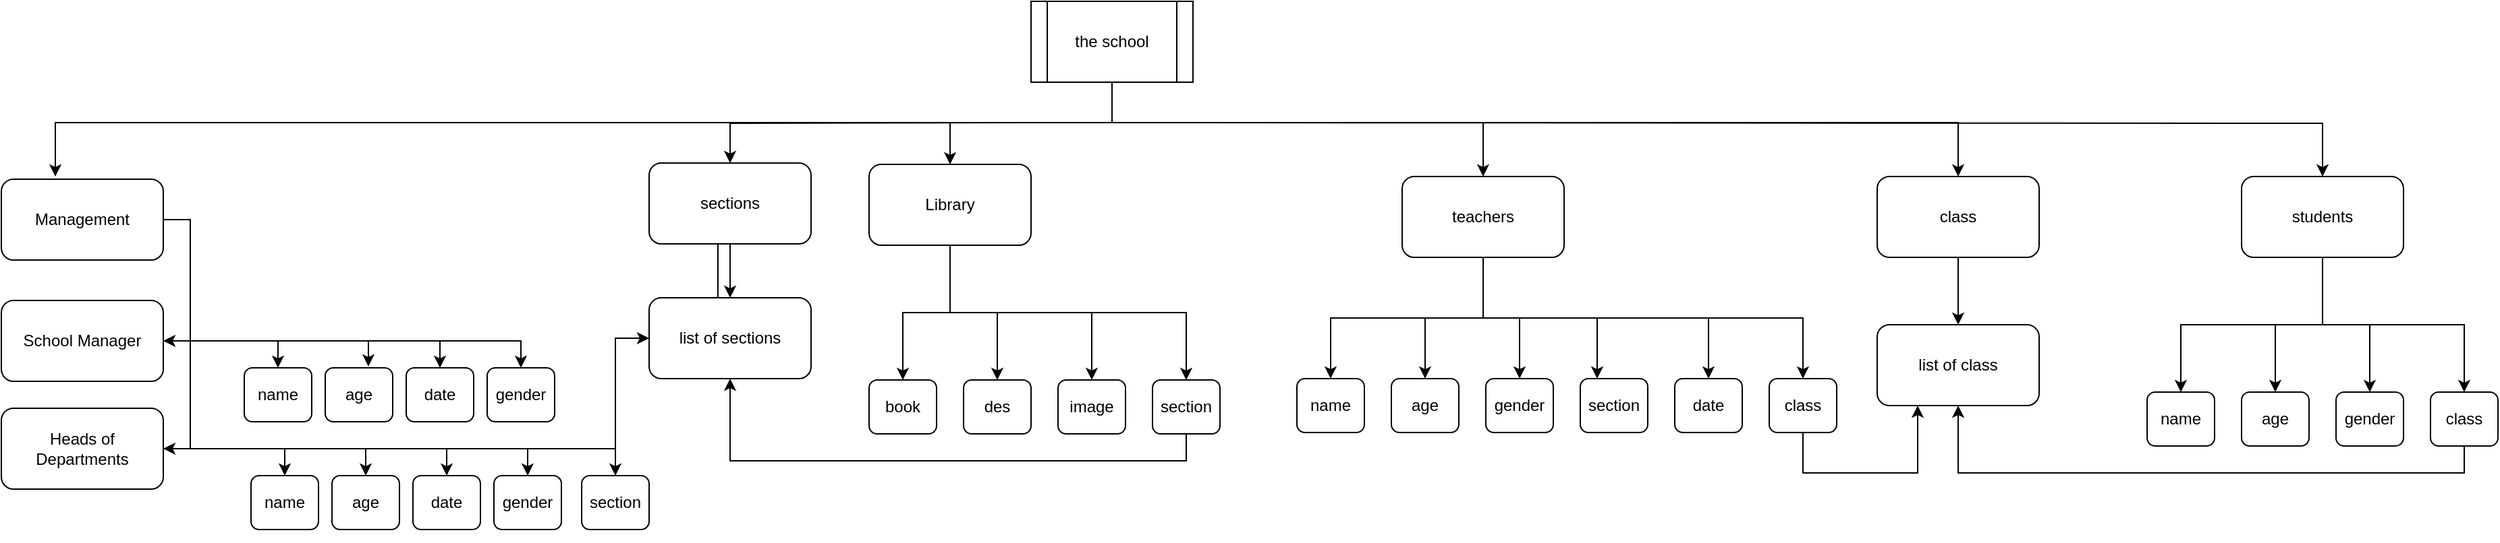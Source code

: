 <mxfile version="15.8.7" type="device"><diagram id="hqfYYnPXcLEBQR0tF_Qt" name="Page-1"><mxGraphModel dx="1871" dy="651" grid="1" gridSize="10" guides="1" tooltips="1" connect="1" arrows="1" fold="1" page="1" pageScale="1" pageWidth="850" pageHeight="1100" math="0" shadow="0"><root><mxCell id="0"/><mxCell id="1" parent="0"/><mxCell id="2KvUcZXfZ-KbMYufL7gM-7" style="edgeStyle=orthogonalEdgeStyle;rounded=0;orthogonalLoop=1;jettySize=auto;html=1;exitX=0.5;exitY=1;exitDx=0;exitDy=0;" parent="1" source="2KvUcZXfZ-KbMYufL7gM-1" edge="1"><mxGeometry relative="1" as="geometry"><Array as="points"><mxPoint x="443" y="120"/><mxPoint x="-340" y="120"/><mxPoint x="-340" y="150"/></Array><mxPoint x="-340" y="160" as="targetPoint"/></mxGeometry></mxCell><mxCell id="2KvUcZXfZ-KbMYufL7gM-8" style="edgeStyle=orthogonalEdgeStyle;rounded=0;orthogonalLoop=1;jettySize=auto;html=1;exitX=0.5;exitY=1;exitDx=0;exitDy=0;entryX=0.5;entryY=0;entryDx=0;entryDy=0;" parent="1" source="2KvUcZXfZ-KbMYufL7gM-1" target="2KvUcZXfZ-KbMYufL7gM-3" edge="1"><mxGeometry relative="1" as="geometry"><Array as="points"><mxPoint x="440" y="120"/><mxPoint x="380" y="120"/></Array></mxGeometry></mxCell><mxCell id="iTKp4CmyZ3IxpsDYZS0z-111" style="edgeStyle=orthogonalEdgeStyle;rounded=0;orthogonalLoop=1;jettySize=auto;html=1;entryX=0.5;entryY=0;entryDx=0;entryDy=0;" edge="1" parent="1" target="iTKp4CmyZ3IxpsDYZS0z-1"><mxGeometry relative="1" as="geometry"><mxPoint x="380" y="120" as="sourcePoint"/></mxGeometry></mxCell><mxCell id="iTKp4CmyZ3IxpsDYZS0z-128" style="edgeStyle=orthogonalEdgeStyle;rounded=0;orthogonalLoop=1;jettySize=auto;html=1;" edge="1" parent="1" source="2KvUcZXfZ-KbMYufL7gM-1" target="2KvUcZXfZ-KbMYufL7gM-4"><mxGeometry relative="1" as="geometry"><Array as="points"><mxPoint x="443" y="120"/><mxPoint x="718" y="120"/></Array></mxGeometry></mxCell><mxCell id="iTKp4CmyZ3IxpsDYZS0z-154" style="edgeStyle=orthogonalEdgeStyle;rounded=0;orthogonalLoop=1;jettySize=auto;html=1;entryX=0.5;entryY=0;entryDx=0;entryDy=0;exitX=0.5;exitY=1;exitDx=0;exitDy=0;" edge="1" parent="1" source="2KvUcZXfZ-KbMYufL7gM-1" target="iTKp4CmyZ3IxpsDYZS0z-137"><mxGeometry relative="1" as="geometry"><Array as="points"><mxPoint x="443" y="120"/><mxPoint x="1070" y="120"/></Array></mxGeometry></mxCell><mxCell id="iTKp4CmyZ3IxpsDYZS0z-155" style="edgeStyle=orthogonalEdgeStyle;rounded=0;orthogonalLoop=1;jettySize=auto;html=1;entryX=0.5;entryY=0;entryDx=0;entryDy=0;" edge="1" parent="1" target="2KvUcZXfZ-KbMYufL7gM-5"><mxGeometry relative="1" as="geometry"><mxPoint x="443" y="120" as="sourcePoint"/></mxGeometry></mxCell><mxCell id="2KvUcZXfZ-KbMYufL7gM-1" value="the school" style="shape=process;whiteSpace=wrap;html=1;backgroundOutline=1;" parent="1" vertex="1"><mxGeometry x="383" y="30" width="120" height="60" as="geometry"/></mxCell><mxCell id="iTKp4CmyZ3IxpsDYZS0z-3" style="edgeStyle=orthogonalEdgeStyle;rounded=0;orthogonalLoop=1;jettySize=auto;html=1;exitX=1;exitY=0.5;exitDx=0;exitDy=0;entryX=1;entryY=0.5;entryDx=0;entryDy=0;" edge="1" parent="1" target="iTKp4CmyZ3IxpsDYZS0z-4"><mxGeometry relative="1" as="geometry"><mxPoint x="150" y="300" as="targetPoint"/><mxPoint x="130" y="190" as="sourcePoint"/></mxGeometry></mxCell><mxCell id="iTKp4CmyZ3IxpsDYZS0z-9" style="edgeStyle=orthogonalEdgeStyle;rounded=0;orthogonalLoop=1;jettySize=auto;html=1;exitX=1;exitY=0.5;exitDx=0;exitDy=0;entryX=1;entryY=0.5;entryDx=0;entryDy=0;" edge="1" parent="1" target="iTKp4CmyZ3IxpsDYZS0z-5"><mxGeometry relative="1" as="geometry"><mxPoint x="130" y="190" as="sourcePoint"/></mxGeometry></mxCell><mxCell id="iTKp4CmyZ3IxpsDYZS0z-21" style="edgeStyle=orthogonalEdgeStyle;rounded=0;orthogonalLoop=1;jettySize=auto;html=1;exitX=1;exitY=0.5;exitDx=0;exitDy=0;" edge="1" parent="1" target="iTKp4CmyZ3IxpsDYZS0z-4"><mxGeometry relative="1" as="geometry"><mxPoint x="130" y="190" as="sourcePoint"/></mxGeometry></mxCell><mxCell id="iTKp4CmyZ3IxpsDYZS0z-131" style="edgeStyle=orthogonalEdgeStyle;rounded=0;orthogonalLoop=1;jettySize=auto;html=1;exitX=0.5;exitY=1;exitDx=0;exitDy=0;entryX=0.5;entryY=0;entryDx=0;entryDy=0;" edge="1" parent="1" source="2KvUcZXfZ-KbMYufL7gM-4" target="iTKp4CmyZ3IxpsDYZS0z-106"><mxGeometry relative="1" as="geometry"/></mxCell><mxCell id="iTKp4CmyZ3IxpsDYZS0z-132" style="edgeStyle=orthogonalEdgeStyle;rounded=0;orthogonalLoop=1;jettySize=auto;html=1;entryX=0.5;entryY=0;entryDx=0;entryDy=0;" edge="1" parent="1" source="2KvUcZXfZ-KbMYufL7gM-4" target="iTKp4CmyZ3IxpsDYZS0z-107"><mxGeometry relative="1" as="geometry"/></mxCell><mxCell id="iTKp4CmyZ3IxpsDYZS0z-133" style="edgeStyle=orthogonalEdgeStyle;rounded=0;orthogonalLoop=1;jettySize=auto;html=1;entryX=0.5;entryY=0;entryDx=0;entryDy=0;" edge="1" parent="1" source="2KvUcZXfZ-KbMYufL7gM-4" target="iTKp4CmyZ3IxpsDYZS0z-129"><mxGeometry relative="1" as="geometry"/></mxCell><mxCell id="iTKp4CmyZ3IxpsDYZS0z-134" style="edgeStyle=orthogonalEdgeStyle;rounded=0;orthogonalLoop=1;jettySize=auto;html=1;entryX=0.25;entryY=0;entryDx=0;entryDy=0;exitX=0.5;exitY=1;exitDx=0;exitDy=0;" edge="1" parent="1" source="2KvUcZXfZ-KbMYufL7gM-4" target="iTKp4CmyZ3IxpsDYZS0z-109"><mxGeometry relative="1" as="geometry"/></mxCell><mxCell id="iTKp4CmyZ3IxpsDYZS0z-135" style="edgeStyle=orthogonalEdgeStyle;rounded=0;orthogonalLoop=1;jettySize=auto;html=1;entryX=0.5;entryY=0;entryDx=0;entryDy=0;exitX=0.5;exitY=1;exitDx=0;exitDy=0;" edge="1" parent="1" source="2KvUcZXfZ-KbMYufL7gM-4" target="iTKp4CmyZ3IxpsDYZS0z-108"><mxGeometry relative="1" as="geometry"/></mxCell><mxCell id="iTKp4CmyZ3IxpsDYZS0z-136" style="edgeStyle=orthogonalEdgeStyle;rounded=0;orthogonalLoop=1;jettySize=auto;html=1;entryX=0.5;entryY=0;entryDx=0;entryDy=0;exitX=0.5;exitY=1;exitDx=0;exitDy=0;" edge="1" parent="1" source="2KvUcZXfZ-KbMYufL7gM-4" target="iTKp4CmyZ3IxpsDYZS0z-130"><mxGeometry relative="1" as="geometry"/></mxCell><mxCell id="2KvUcZXfZ-KbMYufL7gM-4" value="teachers" style="rounded=1;whiteSpace=wrap;html=1;" parent="1" vertex="1"><mxGeometry x="658" y="160" width="120" height="60" as="geometry"/></mxCell><mxCell id="iTKp4CmyZ3IxpsDYZS0z-149" style="edgeStyle=orthogonalEdgeStyle;rounded=0;orthogonalLoop=1;jettySize=auto;html=1;entryX=0.5;entryY=0;entryDx=0;entryDy=0;exitX=0.5;exitY=1;exitDx=0;exitDy=0;" edge="1" parent="1" source="2KvUcZXfZ-KbMYufL7gM-5" target="iTKp4CmyZ3IxpsDYZS0z-145"><mxGeometry relative="1" as="geometry"/></mxCell><mxCell id="iTKp4CmyZ3IxpsDYZS0z-150" style="edgeStyle=orthogonalEdgeStyle;rounded=0;orthogonalLoop=1;jettySize=auto;html=1;entryX=0.5;entryY=0;entryDx=0;entryDy=0;" edge="1" parent="1" source="2KvUcZXfZ-KbMYufL7gM-5" target="iTKp4CmyZ3IxpsDYZS0z-146"><mxGeometry relative="1" as="geometry"/></mxCell><mxCell id="iTKp4CmyZ3IxpsDYZS0z-151" style="edgeStyle=orthogonalEdgeStyle;rounded=0;orthogonalLoop=1;jettySize=auto;html=1;entryX=0.5;entryY=0;entryDx=0;entryDy=0;" edge="1" parent="1" source="2KvUcZXfZ-KbMYufL7gM-5" target="iTKp4CmyZ3IxpsDYZS0z-148"><mxGeometry relative="1" as="geometry"/></mxCell><mxCell id="iTKp4CmyZ3IxpsDYZS0z-152" style="edgeStyle=orthogonalEdgeStyle;rounded=0;orthogonalLoop=1;jettySize=auto;html=1;entryX=0.5;entryY=0;entryDx=0;entryDy=0;exitX=0.5;exitY=1;exitDx=0;exitDy=0;" edge="1" parent="1" source="2KvUcZXfZ-KbMYufL7gM-5" target="iTKp4CmyZ3IxpsDYZS0z-147"><mxGeometry relative="1" as="geometry"/></mxCell><mxCell id="2KvUcZXfZ-KbMYufL7gM-5" value="students" style="rounded=1;whiteSpace=wrap;html=1;" parent="1" vertex="1"><mxGeometry x="1280" y="160" width="120" height="60" as="geometry"/></mxCell><mxCell id="iTKp4CmyZ3IxpsDYZS0z-27" style="edgeStyle=orthogonalEdgeStyle;rounded=0;orthogonalLoop=1;jettySize=auto;html=1;exitX=1;exitY=0.5;exitDx=0;exitDy=0;entryX=0.25;entryY=0;entryDx=0;entryDy=0;" edge="1" parent="1" target="iTKp4CmyZ3IxpsDYZS0z-22"><mxGeometry relative="1" as="geometry"><mxPoint x="130" y="360" as="sourcePoint"/></mxGeometry></mxCell><mxCell id="iTKp4CmyZ3IxpsDYZS0z-28" style="edgeStyle=orthogonalEdgeStyle;rounded=0;orthogonalLoop=1;jettySize=auto;html=1;exitX=1;exitY=0.5;exitDx=0;exitDy=0;entryX=0.5;entryY=0;entryDx=0;entryDy=0;" edge="1" parent="1" target="iTKp4CmyZ3IxpsDYZS0z-23"><mxGeometry relative="1" as="geometry"><mxPoint x="130" y="360" as="sourcePoint"/></mxGeometry></mxCell><mxCell id="iTKp4CmyZ3IxpsDYZS0z-30" style="edgeStyle=orthogonalEdgeStyle;rounded=0;orthogonalLoop=1;jettySize=auto;html=1;exitX=1;exitY=0.5;exitDx=0;exitDy=0;entryX=0.5;entryY=0;entryDx=0;entryDy=0;" edge="1" parent="1" target="iTKp4CmyZ3IxpsDYZS0z-25"><mxGeometry relative="1" as="geometry"><mxPoint x="130" y="360" as="sourcePoint"/></mxGeometry></mxCell><mxCell id="iTKp4CmyZ3IxpsDYZS0z-52" value="" style="group" vertex="1" connectable="0" parent="1"><mxGeometry x="-380" y="170" width="480" height="260" as="geometry"/></mxCell><mxCell id="iTKp4CmyZ3IxpsDYZS0z-32" style="edgeStyle=orthogonalEdgeStyle;rounded=0;orthogonalLoop=1;jettySize=auto;html=1;exitX=1;exitY=0.5;exitDx=0;exitDy=0;entryX=0.5;entryY=0;entryDx=0;entryDy=0;" edge="1" parent="iTKp4CmyZ3IxpsDYZS0z-52" target="iTKp4CmyZ3IxpsDYZS0z-26"><mxGeometry relative="1" as="geometry"><mxPoint x="510" y="190" as="sourcePoint"/></mxGeometry></mxCell><mxCell id="iTKp4CmyZ3IxpsDYZS0z-49" value="" style="group" vertex="1" connectable="0" parent="iTKp4CmyZ3IxpsDYZS0z-52"><mxGeometry y="-8" width="480" height="260" as="geometry"/></mxCell><mxCell id="iTKp4CmyZ3IxpsDYZS0z-24" value="date" style="rounded=1;whiteSpace=wrap;html=1;" vertex="1" parent="iTKp4CmyZ3IxpsDYZS0z-49"><mxGeometry x="305" y="220" width="50" height="40" as="geometry"/></mxCell><mxCell id="iTKp4CmyZ3IxpsDYZS0z-48" value="" style="group" vertex="1" connectable="0" parent="iTKp4CmyZ3IxpsDYZS0z-49"><mxGeometry width="480" height="260" as="geometry"/></mxCell><mxCell id="iTKp4CmyZ3IxpsDYZS0z-53" style="edgeStyle=orthogonalEdgeStyle;rounded=0;orthogonalLoop=1;jettySize=auto;html=1;exitX=1;exitY=0.5;exitDx=0;exitDy=0;entryX=1;entryY=0.5;entryDx=0;entryDy=0;" edge="1" parent="iTKp4CmyZ3IxpsDYZS0z-48" source="iTKp4CmyZ3IxpsDYZS0z-33" target="iTKp4CmyZ3IxpsDYZS0z-34"><mxGeometry relative="1" as="geometry"/></mxCell><mxCell id="iTKp4CmyZ3IxpsDYZS0z-54" style="edgeStyle=orthogonalEdgeStyle;rounded=0;orthogonalLoop=1;jettySize=auto;html=1;exitX=1;exitY=0.5;exitDx=0;exitDy=0;entryX=1;entryY=0.5;entryDx=0;entryDy=0;" edge="1" parent="iTKp4CmyZ3IxpsDYZS0z-48" source="iTKp4CmyZ3IxpsDYZS0z-33" target="iTKp4CmyZ3IxpsDYZS0z-35"><mxGeometry relative="1" as="geometry"/></mxCell><mxCell id="iTKp4CmyZ3IxpsDYZS0z-33" value="Management" style="rounded=1;whiteSpace=wrap;html=1;" vertex="1" parent="iTKp4CmyZ3IxpsDYZS0z-48"><mxGeometry width="120" height="60" as="geometry"/></mxCell><mxCell id="iTKp4CmyZ3IxpsDYZS0z-57" style="edgeStyle=orthogonalEdgeStyle;rounded=0;orthogonalLoop=1;jettySize=auto;html=1;entryX=0.5;entryY=0;entryDx=0;entryDy=0;" edge="1" parent="iTKp4CmyZ3IxpsDYZS0z-48" source="iTKp4CmyZ3IxpsDYZS0z-34" target="iTKp4CmyZ3IxpsDYZS0z-45"><mxGeometry relative="1" as="geometry"/></mxCell><mxCell id="iTKp4CmyZ3IxpsDYZS0z-58" style="edgeStyle=orthogonalEdgeStyle;rounded=0;orthogonalLoop=1;jettySize=auto;html=1;entryX=0.64;entryY=-0.025;entryDx=0;entryDy=0;entryPerimeter=0;" edge="1" parent="iTKp4CmyZ3IxpsDYZS0z-48" source="iTKp4CmyZ3IxpsDYZS0z-34" target="iTKp4CmyZ3IxpsDYZS0z-44"><mxGeometry relative="1" as="geometry"/></mxCell><mxCell id="iTKp4CmyZ3IxpsDYZS0z-59" style="edgeStyle=orthogonalEdgeStyle;rounded=0;orthogonalLoop=1;jettySize=auto;html=1;entryX=0.5;entryY=0;entryDx=0;entryDy=0;" edge="1" parent="iTKp4CmyZ3IxpsDYZS0z-48" source="iTKp4CmyZ3IxpsDYZS0z-34" target="iTKp4CmyZ3IxpsDYZS0z-43"><mxGeometry relative="1" as="geometry"/></mxCell><mxCell id="iTKp4CmyZ3IxpsDYZS0z-60" style="edgeStyle=orthogonalEdgeStyle;rounded=0;orthogonalLoop=1;jettySize=auto;html=1;entryX=0.5;entryY=0;entryDx=0;entryDy=0;" edge="1" parent="iTKp4CmyZ3IxpsDYZS0z-48" source="iTKp4CmyZ3IxpsDYZS0z-34" target="iTKp4CmyZ3IxpsDYZS0z-42"><mxGeometry relative="1" as="geometry"/></mxCell><mxCell id="iTKp4CmyZ3IxpsDYZS0z-34" value="&lt;div&gt;School Manager&lt;/div&gt;" style="rounded=1;whiteSpace=wrap;html=1;" vertex="1" parent="iTKp4CmyZ3IxpsDYZS0z-48"><mxGeometry y="90" width="120" height="60" as="geometry"/></mxCell><mxCell id="iTKp4CmyZ3IxpsDYZS0z-61" style="edgeStyle=orthogonalEdgeStyle;rounded=0;orthogonalLoop=1;jettySize=auto;html=1;exitX=1;exitY=0.5;exitDx=0;exitDy=0;entryX=0.5;entryY=0;entryDx=0;entryDy=0;" edge="1" parent="iTKp4CmyZ3IxpsDYZS0z-48" source="iTKp4CmyZ3IxpsDYZS0z-35" target="iTKp4CmyZ3IxpsDYZS0z-46"><mxGeometry relative="1" as="geometry"/></mxCell><mxCell id="iTKp4CmyZ3IxpsDYZS0z-62" style="edgeStyle=orthogonalEdgeStyle;rounded=0;orthogonalLoop=1;jettySize=auto;html=1;exitX=1;exitY=0.5;exitDx=0;exitDy=0;entryX=0.5;entryY=0;entryDx=0;entryDy=0;" edge="1" parent="iTKp4CmyZ3IxpsDYZS0z-48" source="iTKp4CmyZ3IxpsDYZS0z-35" target="iTKp4CmyZ3IxpsDYZS0z-47"><mxGeometry relative="1" as="geometry"/></mxCell><mxCell id="iTKp4CmyZ3IxpsDYZS0z-64" style="edgeStyle=orthogonalEdgeStyle;rounded=0;orthogonalLoop=1;jettySize=auto;html=1;exitX=1;exitY=0.5;exitDx=0;exitDy=0;entryX=0.5;entryY=0;entryDx=0;entryDy=0;" edge="1" parent="iTKp4CmyZ3IxpsDYZS0z-48" source="iTKp4CmyZ3IxpsDYZS0z-35" target="iTKp4CmyZ3IxpsDYZS0z-40"><mxGeometry relative="1" as="geometry"/></mxCell><mxCell id="iTKp4CmyZ3IxpsDYZS0z-65" style="edgeStyle=orthogonalEdgeStyle;rounded=0;orthogonalLoop=1;jettySize=auto;html=1;entryX=0.5;entryY=0;entryDx=0;entryDy=0;" edge="1" parent="iTKp4CmyZ3IxpsDYZS0z-48" source="iTKp4CmyZ3IxpsDYZS0z-35" target="iTKp4CmyZ3IxpsDYZS0z-41"><mxGeometry relative="1" as="geometry"/></mxCell><mxCell id="iTKp4CmyZ3IxpsDYZS0z-35" value="Heads of Departments" style="rounded=1;whiteSpace=wrap;html=1;" vertex="1" parent="iTKp4CmyZ3IxpsDYZS0z-48"><mxGeometry y="170" width="120" height="60" as="geometry"/></mxCell><mxCell id="iTKp4CmyZ3IxpsDYZS0z-40" value="gender" style="rounded=1;whiteSpace=wrap;html=1;" vertex="1" parent="iTKp4CmyZ3IxpsDYZS0z-48"><mxGeometry x="365" y="220" width="50" height="40" as="geometry"/></mxCell><mxCell id="iTKp4CmyZ3IxpsDYZS0z-41" value="section" style="rounded=1;whiteSpace=wrap;html=1;" vertex="1" parent="iTKp4CmyZ3IxpsDYZS0z-48"><mxGeometry x="430" y="220" width="50" height="40" as="geometry"/></mxCell><mxCell id="iTKp4CmyZ3IxpsDYZS0z-42" value="gender" style="rounded=1;whiteSpace=wrap;html=1;" vertex="1" parent="iTKp4CmyZ3IxpsDYZS0z-48"><mxGeometry x="360" y="140" width="50" height="40" as="geometry"/></mxCell><mxCell id="iTKp4CmyZ3IxpsDYZS0z-43" value="date" style="rounded=1;whiteSpace=wrap;html=1;" vertex="1" parent="iTKp4CmyZ3IxpsDYZS0z-48"><mxGeometry x="300" y="140" width="50" height="40" as="geometry"/></mxCell><mxCell id="iTKp4CmyZ3IxpsDYZS0z-44" value="age" style="rounded=1;whiteSpace=wrap;html=1;" vertex="1" parent="iTKp4CmyZ3IxpsDYZS0z-48"><mxGeometry x="240" y="140" width="50" height="40" as="geometry"/></mxCell><mxCell id="iTKp4CmyZ3IxpsDYZS0z-45" value="name" style="rounded=1;whiteSpace=wrap;html=1;" vertex="1" parent="iTKp4CmyZ3IxpsDYZS0z-48"><mxGeometry x="180" y="140" width="50" height="40" as="geometry"/></mxCell><mxCell id="iTKp4CmyZ3IxpsDYZS0z-46" value="name" style="rounded=1;whiteSpace=wrap;html=1;" vertex="1" parent="iTKp4CmyZ3IxpsDYZS0z-48"><mxGeometry x="185" y="220" width="50" height="40" as="geometry"/></mxCell><mxCell id="iTKp4CmyZ3IxpsDYZS0z-47" value="age" style="rounded=1;whiteSpace=wrap;html=1;" vertex="1" parent="iTKp4CmyZ3IxpsDYZS0z-48"><mxGeometry x="245" y="220" width="50" height="40" as="geometry"/></mxCell><mxCell id="iTKp4CmyZ3IxpsDYZS0z-63" style="edgeStyle=orthogonalEdgeStyle;rounded=0;orthogonalLoop=1;jettySize=auto;html=1;entryX=0.5;entryY=0;entryDx=0;entryDy=0;" edge="1" parent="iTKp4CmyZ3IxpsDYZS0z-49" source="iTKp4CmyZ3IxpsDYZS0z-35" target="iTKp4CmyZ3IxpsDYZS0z-24"><mxGeometry relative="1" as="geometry"/></mxCell><mxCell id="iTKp4CmyZ3IxpsDYZS0z-70" style="edgeStyle=orthogonalEdgeStyle;rounded=0;orthogonalLoop=1;jettySize=auto;html=1;entryX=0;entryY=0.5;entryDx=0;entryDy=0;" edge="1" parent="1" source="iTKp4CmyZ3IxpsDYZS0z-41" target="iTKp4CmyZ3IxpsDYZS0z-67"><mxGeometry relative="1" as="geometry"/></mxCell><mxCell id="iTKp4CmyZ3IxpsDYZS0z-105" style="edgeStyle=orthogonalEdgeStyle;rounded=0;orthogonalLoop=1;jettySize=auto;html=1;entryX=0.5;entryY=1;entryDx=0;entryDy=0;exitX=0.5;exitY=1;exitDx=0;exitDy=0;" edge="1" parent="1" source="iTKp4CmyZ3IxpsDYZS0z-100" target="iTKp4CmyZ3IxpsDYZS0z-67"><mxGeometry relative="1" as="geometry"/></mxCell><mxCell id="iTKp4CmyZ3IxpsDYZS0z-106" value="name" style="rounded=1;whiteSpace=wrap;html=1;" vertex="1" parent="1"><mxGeometry x="580" y="310" width="50" height="40" as="geometry"/></mxCell><mxCell id="iTKp4CmyZ3IxpsDYZS0z-107" value="age" style="rounded=1;whiteSpace=wrap;html=1;" vertex="1" parent="1"><mxGeometry x="650" y="310" width="50" height="40" as="geometry"/></mxCell><mxCell id="iTKp4CmyZ3IxpsDYZS0z-108" value="date" style="rounded=1;whiteSpace=wrap;html=1;" vertex="1" parent="1"><mxGeometry x="860" y="310" width="50" height="40" as="geometry"/></mxCell><mxCell id="iTKp4CmyZ3IxpsDYZS0z-109" value="section" style="rounded=1;whiteSpace=wrap;html=1;" vertex="1" parent="1"><mxGeometry x="790" y="310" width="50" height="40" as="geometry"/></mxCell><mxCell id="iTKp4CmyZ3IxpsDYZS0z-110" value="" style="group" vertex="1" connectable="0" parent="1"><mxGeometry x="100" y="150" width="120" height="160" as="geometry"/></mxCell><mxCell id="iTKp4CmyZ3IxpsDYZS0z-1" value="sections" style="rounded=1;whiteSpace=wrap;html=1;" vertex="1" parent="iTKp4CmyZ3IxpsDYZS0z-110"><mxGeometry width="120" height="60" as="geometry"/></mxCell><mxCell id="iTKp4CmyZ3IxpsDYZS0z-67" value="list of sections" style="rounded=1;whiteSpace=wrap;html=1;" vertex="1" parent="iTKp4CmyZ3IxpsDYZS0z-110"><mxGeometry y="100" width="120" height="60" as="geometry"/></mxCell><mxCell id="iTKp4CmyZ3IxpsDYZS0z-69" style="edgeStyle=orthogonalEdgeStyle;rounded=0;orthogonalLoop=1;jettySize=auto;html=1;entryX=0.5;entryY=0;entryDx=0;entryDy=0;" edge="1" parent="iTKp4CmyZ3IxpsDYZS0z-110" source="iTKp4CmyZ3IxpsDYZS0z-1" target="iTKp4CmyZ3IxpsDYZS0z-67"><mxGeometry relative="1" as="geometry"/></mxCell><mxCell id="iTKp4CmyZ3IxpsDYZS0z-112" value="" style="group" vertex="1" connectable="0" parent="1"><mxGeometry x="263" y="151" width="260" height="280" as="geometry"/></mxCell><mxCell id="iTKp4CmyZ3IxpsDYZS0z-123" style="edgeStyle=orthogonalEdgeStyle;rounded=0;orthogonalLoop=1;jettySize=auto;html=1;entryX=0.5;entryY=0;entryDx=0;entryDy=0;" edge="1" parent="iTKp4CmyZ3IxpsDYZS0z-112" source="2KvUcZXfZ-KbMYufL7gM-3" target="iTKp4CmyZ3IxpsDYZS0z-98"><mxGeometry relative="1" as="geometry"/></mxCell><mxCell id="iTKp4CmyZ3IxpsDYZS0z-124" style="edgeStyle=orthogonalEdgeStyle;rounded=0;orthogonalLoop=1;jettySize=auto;html=1;entryX=0.5;entryY=0;entryDx=0;entryDy=0;exitX=0.5;exitY=1;exitDx=0;exitDy=0;" edge="1" parent="iTKp4CmyZ3IxpsDYZS0z-112" source="2KvUcZXfZ-KbMYufL7gM-3" target="iTKp4CmyZ3IxpsDYZS0z-99"><mxGeometry relative="1" as="geometry"/></mxCell><mxCell id="iTKp4CmyZ3IxpsDYZS0z-125" style="edgeStyle=orthogonalEdgeStyle;rounded=0;orthogonalLoop=1;jettySize=auto;html=1;entryX=0.5;entryY=0;entryDx=0;entryDy=0;exitX=0.5;exitY=1;exitDx=0;exitDy=0;" edge="1" parent="iTKp4CmyZ3IxpsDYZS0z-112" source="2KvUcZXfZ-KbMYufL7gM-3" target="iTKp4CmyZ3IxpsDYZS0z-100"><mxGeometry relative="1" as="geometry"/></mxCell><mxCell id="2KvUcZXfZ-KbMYufL7gM-3" value="Library" style="rounded=1;whiteSpace=wrap;html=1;" parent="iTKp4CmyZ3IxpsDYZS0z-112" vertex="1"><mxGeometry width="120" height="60" as="geometry"/></mxCell><mxCell id="iTKp4CmyZ3IxpsDYZS0z-97" value="book" style="rounded=1;whiteSpace=wrap;html=1;" vertex="1" parent="iTKp4CmyZ3IxpsDYZS0z-112"><mxGeometry y="160" width="50" height="40" as="geometry"/></mxCell><mxCell id="iTKp4CmyZ3IxpsDYZS0z-98" value="des" style="rounded=1;whiteSpace=wrap;html=1;" vertex="1" parent="iTKp4CmyZ3IxpsDYZS0z-112"><mxGeometry x="70" y="160" width="50" height="40" as="geometry"/></mxCell><mxCell id="iTKp4CmyZ3IxpsDYZS0z-99" value="image" style="rounded=1;whiteSpace=wrap;html=1;" vertex="1" parent="iTKp4CmyZ3IxpsDYZS0z-112"><mxGeometry x="140" y="160" width="50" height="40" as="geometry"/></mxCell><mxCell id="iTKp4CmyZ3IxpsDYZS0z-100" value="section" style="rounded=1;whiteSpace=wrap;html=1;" vertex="1" parent="iTKp4CmyZ3IxpsDYZS0z-112"><mxGeometry x="210" y="160" width="50" height="40" as="geometry"/></mxCell><mxCell id="iTKp4CmyZ3IxpsDYZS0z-101" style="edgeStyle=orthogonalEdgeStyle;rounded=0;orthogonalLoop=1;jettySize=auto;html=1;entryX=0.5;entryY=0;entryDx=0;entryDy=0;" edge="1" parent="iTKp4CmyZ3IxpsDYZS0z-112" source="2KvUcZXfZ-KbMYufL7gM-3" target="iTKp4CmyZ3IxpsDYZS0z-97"><mxGeometry relative="1" as="geometry"/></mxCell><mxCell id="iTKp4CmyZ3IxpsDYZS0z-129" value="gender" style="rounded=1;whiteSpace=wrap;html=1;" vertex="1" parent="1"><mxGeometry x="720" y="310" width="50" height="40" as="geometry"/></mxCell><mxCell id="iTKp4CmyZ3IxpsDYZS0z-156" style="edgeStyle=orthogonalEdgeStyle;rounded=0;orthogonalLoop=1;jettySize=auto;html=1;entryX=0.25;entryY=1;entryDx=0;entryDy=0;exitX=0.5;exitY=1;exitDx=0;exitDy=0;" edge="1" parent="1" source="iTKp4CmyZ3IxpsDYZS0z-130" target="iTKp4CmyZ3IxpsDYZS0z-142"><mxGeometry relative="1" as="geometry"><Array as="points"><mxPoint x="955" y="380"/><mxPoint x="1040" y="380"/></Array></mxGeometry></mxCell><mxCell id="iTKp4CmyZ3IxpsDYZS0z-130" value="class" style="rounded=1;whiteSpace=wrap;html=1;" vertex="1" parent="1"><mxGeometry x="930" y="310" width="50" height="40" as="geometry"/></mxCell><mxCell id="iTKp4CmyZ3IxpsDYZS0z-143" style="edgeStyle=orthogonalEdgeStyle;rounded=0;orthogonalLoop=1;jettySize=auto;html=1;entryX=0.5;entryY=0;entryDx=0;entryDy=0;" edge="1" parent="1" source="iTKp4CmyZ3IxpsDYZS0z-137" target="iTKp4CmyZ3IxpsDYZS0z-142"><mxGeometry relative="1" as="geometry"/></mxCell><mxCell id="iTKp4CmyZ3IxpsDYZS0z-137" value="class" style="rounded=1;whiteSpace=wrap;html=1;" vertex="1" parent="1"><mxGeometry x="1010" y="160" width="120" height="60" as="geometry"/></mxCell><mxCell id="iTKp4CmyZ3IxpsDYZS0z-142" value="list of class" style="rounded=1;whiteSpace=wrap;html=1;" vertex="1" parent="1"><mxGeometry x="1010" y="270" width="120" height="60" as="geometry"/></mxCell><mxCell id="iTKp4CmyZ3IxpsDYZS0z-145" value="name" style="rounded=1;whiteSpace=wrap;html=1;" vertex="1" parent="1"><mxGeometry x="1210" y="320" width="50" height="40" as="geometry"/></mxCell><mxCell id="iTKp4CmyZ3IxpsDYZS0z-146" value="age" style="rounded=1;whiteSpace=wrap;html=1;" vertex="1" parent="1"><mxGeometry x="1280" y="320" width="50" height="40" as="geometry"/></mxCell><mxCell id="iTKp4CmyZ3IxpsDYZS0z-153" style="edgeStyle=orthogonalEdgeStyle;rounded=0;orthogonalLoop=1;jettySize=auto;html=1;entryX=0.5;entryY=1;entryDx=0;entryDy=0;exitX=0.5;exitY=1;exitDx=0;exitDy=0;" edge="1" parent="1" source="iTKp4CmyZ3IxpsDYZS0z-147" target="iTKp4CmyZ3IxpsDYZS0z-142"><mxGeometry relative="1" as="geometry"/></mxCell><mxCell id="iTKp4CmyZ3IxpsDYZS0z-147" value="class" style="rounded=1;whiteSpace=wrap;html=1;" vertex="1" parent="1"><mxGeometry x="1420" y="320" width="50" height="40" as="geometry"/></mxCell><mxCell id="iTKp4CmyZ3IxpsDYZS0z-148" value="gender" style="rounded=1;whiteSpace=wrap;html=1;" vertex="1" parent="1"><mxGeometry x="1350" y="320" width="50" height="40" as="geometry"/></mxCell></root></mxGraphModel></diagram></mxfile>